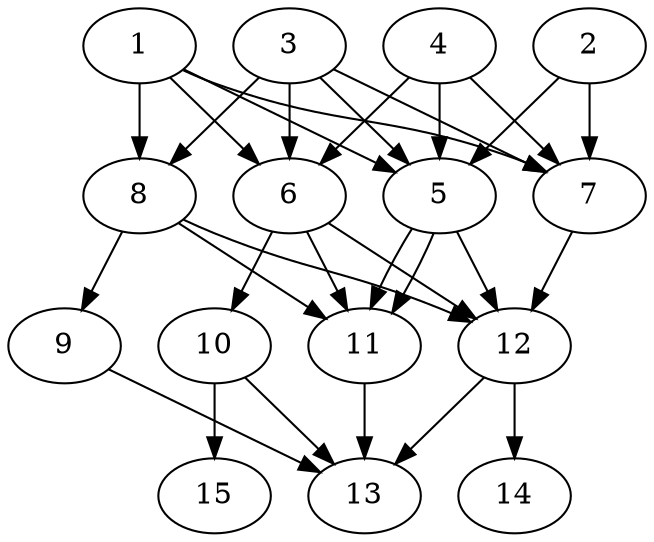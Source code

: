 // DAG automatically generated by daggen at Tue Aug  6 16:26:17 2019
// ./daggen --dot -n 15 --ccr 0.4 --fat 0.8 --regular 0.5 --density 0.9 --mindata 5242880 --maxdata 52428800 
digraph G {
  1 [size="28833280", alpha="0.05", expect_size="11533312"] 
  1 -> 5 [size ="11533312"]
  1 -> 6 [size ="11533312"]
  1 -> 7 [size ="11533312"]
  1 -> 8 [size ="11533312"]
  2 [size="48133120", alpha="0.17", expect_size="19253248"] 
  2 -> 5 [size ="19253248"]
  2 -> 7 [size ="19253248"]
  3 [size="52828160", alpha="0.04", expect_size="21131264"] 
  3 -> 5 [size ="21131264"]
  3 -> 6 [size ="21131264"]
  3 -> 7 [size ="21131264"]
  3 -> 8 [size ="21131264"]
  4 [size="76037120", alpha="0.13", expect_size="30414848"] 
  4 -> 5 [size ="30414848"]
  4 -> 6 [size ="30414848"]
  4 -> 7 [size ="30414848"]
  5 [size="14602240", alpha="0.10", expect_size="5840896"] 
  5 -> 11 [size ="5840896"]
  5 -> 11 [size ="5840896"]
  5 -> 12 [size ="5840896"]
  6 [size="114306560", alpha="0.19", expect_size="45722624"] 
  6 -> 10 [size ="45722624"]
  6 -> 11 [size ="45722624"]
  6 -> 12 [size ="45722624"]
  7 [size="13473280", alpha="0.08", expect_size="5389312"] 
  7 -> 12 [size ="5389312"]
  8 [size="107722240", alpha="0.09", expect_size="43088896"] 
  8 -> 9 [size ="43088896"]
  8 -> 11 [size ="43088896"]
  8 -> 12 [size ="43088896"]
  9 [size="65664000", alpha="0.05", expect_size="26265600"] 
  9 -> 13 [size ="26265600"]
  10 [size="66252800", alpha="0.08", expect_size="26501120"] 
  10 -> 13 [size ="26501120"]
  10 -> 15 [size ="26501120"]
  11 [size="76674560", alpha="0.10", expect_size="30669824"] 
  11 -> 13 [size ="30669824"]
  12 [size="103490560", alpha="0.01", expect_size="41396224"] 
  12 -> 13 [size ="41396224"]
  12 -> 14 [size ="41396224"]
  13 [size="87124480", alpha="0.12", expect_size="34849792"] 
  14 [size="108935680", alpha="0.16", expect_size="43574272"] 
  15 [size="66232320", alpha="0.18", expect_size="26492928"] 
}
